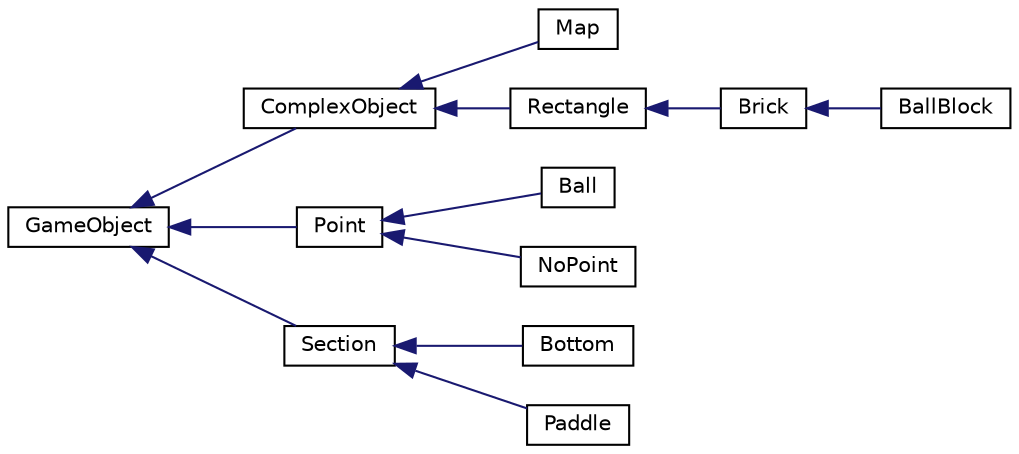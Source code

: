 digraph "Graphical Class Hierarchy"
{
 // LATEX_PDF_SIZE
  edge [fontname="Helvetica",fontsize="10",labelfontname="Helvetica",labelfontsize="10"];
  node [fontname="Helvetica",fontsize="10",shape=record];
  rankdir="LR";
  Node0 [label="GameObject",height=0.2,width=0.4,color="black", fillcolor="white", style="filled",URL="$classGameObject.html",tooltip=" "];
  Node0 -> Node1 [dir="back",color="midnightblue",fontsize="10",style="solid",fontname="Helvetica"];
  Node1 [label="ComplexObject",height=0.2,width=0.4,color="black", fillcolor="white", style="filled",URL="$classComplexObject.html",tooltip=" "];
  Node1 -> Node2 [dir="back",color="midnightblue",fontsize="10",style="solid",fontname="Helvetica"];
  Node2 [label="Map",height=0.2,width=0.4,color="black", fillcolor="white", style="filled",URL="$classMap.html",tooltip=" "];
  Node1 -> Node3 [dir="back",color="midnightblue",fontsize="10",style="solid",fontname="Helvetica"];
  Node3 [label="Rectangle",height=0.2,width=0.4,color="black", fillcolor="white", style="filled",URL="$classRectangle.html",tooltip=" "];
  Node3 -> Node4 [dir="back",color="midnightblue",fontsize="10",style="solid",fontname="Helvetica"];
  Node4 [label="Brick",height=0.2,width=0.4,color="black", fillcolor="white", style="filled",URL="$classBrick.html",tooltip=" "];
  Node4 -> Node5 [dir="back",color="midnightblue",fontsize="10",style="solid",fontname="Helvetica"];
  Node5 [label="BallBlock",height=0.2,width=0.4,color="black", fillcolor="white", style="filled",URL="$classBallBlock.html",tooltip=" "];
  Node0 -> Node6 [dir="back",color="midnightblue",fontsize="10",style="solid",fontname="Helvetica"];
  Node6 [label="Point",height=0.2,width=0.4,color="black", fillcolor="white", style="filled",URL="$classPoint.html",tooltip=" "];
  Node6 -> Node7 [dir="back",color="midnightblue",fontsize="10",style="solid",fontname="Helvetica"];
  Node7 [label="Ball",height=0.2,width=0.4,color="black", fillcolor="white", style="filled",URL="$classBall.html",tooltip=" "];
  Node6 -> Node8 [dir="back",color="midnightblue",fontsize="10",style="solid",fontname="Helvetica"];
  Node8 [label="NoPoint",height=0.2,width=0.4,color="black", fillcolor="white", style="filled",URL="$structNoPoint.html",tooltip=" "];
  Node0 -> Node9 [dir="back",color="midnightblue",fontsize="10",style="solid",fontname="Helvetica"];
  Node9 [label="Section",height=0.2,width=0.4,color="black", fillcolor="white", style="filled",URL="$classSection.html",tooltip=" "];
  Node9 -> Node10 [dir="back",color="midnightblue",fontsize="10",style="solid",fontname="Helvetica"];
  Node10 [label="Bottom",height=0.2,width=0.4,color="black", fillcolor="white", style="filled",URL="$classBottom.html",tooltip=" "];
  Node9 -> Node11 [dir="back",color="midnightblue",fontsize="10",style="solid",fontname="Helvetica"];
  Node11 [label="Paddle",height=0.2,width=0.4,color="black", fillcolor="white", style="filled",URL="$classPaddle.html",tooltip=" "];
}
